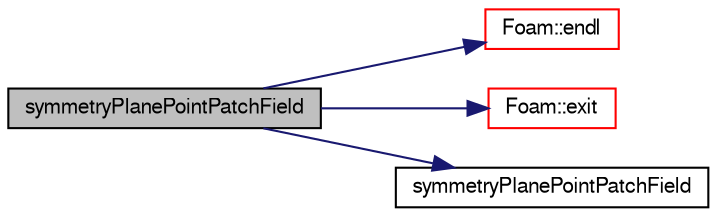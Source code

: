 digraph "symmetryPlanePointPatchField"
{
  bgcolor="transparent";
  edge [fontname="FreeSans",fontsize="10",labelfontname="FreeSans",labelfontsize="10"];
  node [fontname="FreeSans",fontsize="10",shape=record];
  rankdir="LR";
  Node54 [label="symmetryPlanePointPatchField",height=0.2,width=0.4,color="black", fillcolor="grey75", style="filled", fontcolor="black"];
  Node54 -> Node55 [color="midnightblue",fontsize="10",style="solid",fontname="FreeSans"];
  Node55 [label="Foam::endl",height=0.2,width=0.4,color="red",URL="$a21124.html#a2db8fe02a0d3909e9351bb4275b23ce4",tooltip="Add newline and flush stream. "];
  Node54 -> Node57 [color="midnightblue",fontsize="10",style="solid",fontname="FreeSans"];
  Node57 [label="Foam::exit",height=0.2,width=0.4,color="red",URL="$a21124.html#a06ca7250d8e89caf05243ec094843642"];
  Node54 -> Node102 [color="midnightblue",fontsize="10",style="solid",fontname="FreeSans"];
  Node102 [label="symmetryPlanePointPatchField",height=0.2,width=0.4,color="black",URL="$a26610.html#a465b575d5aa0d5308134caf8233f7238",tooltip="Construct from patch and internal field. "];
}
